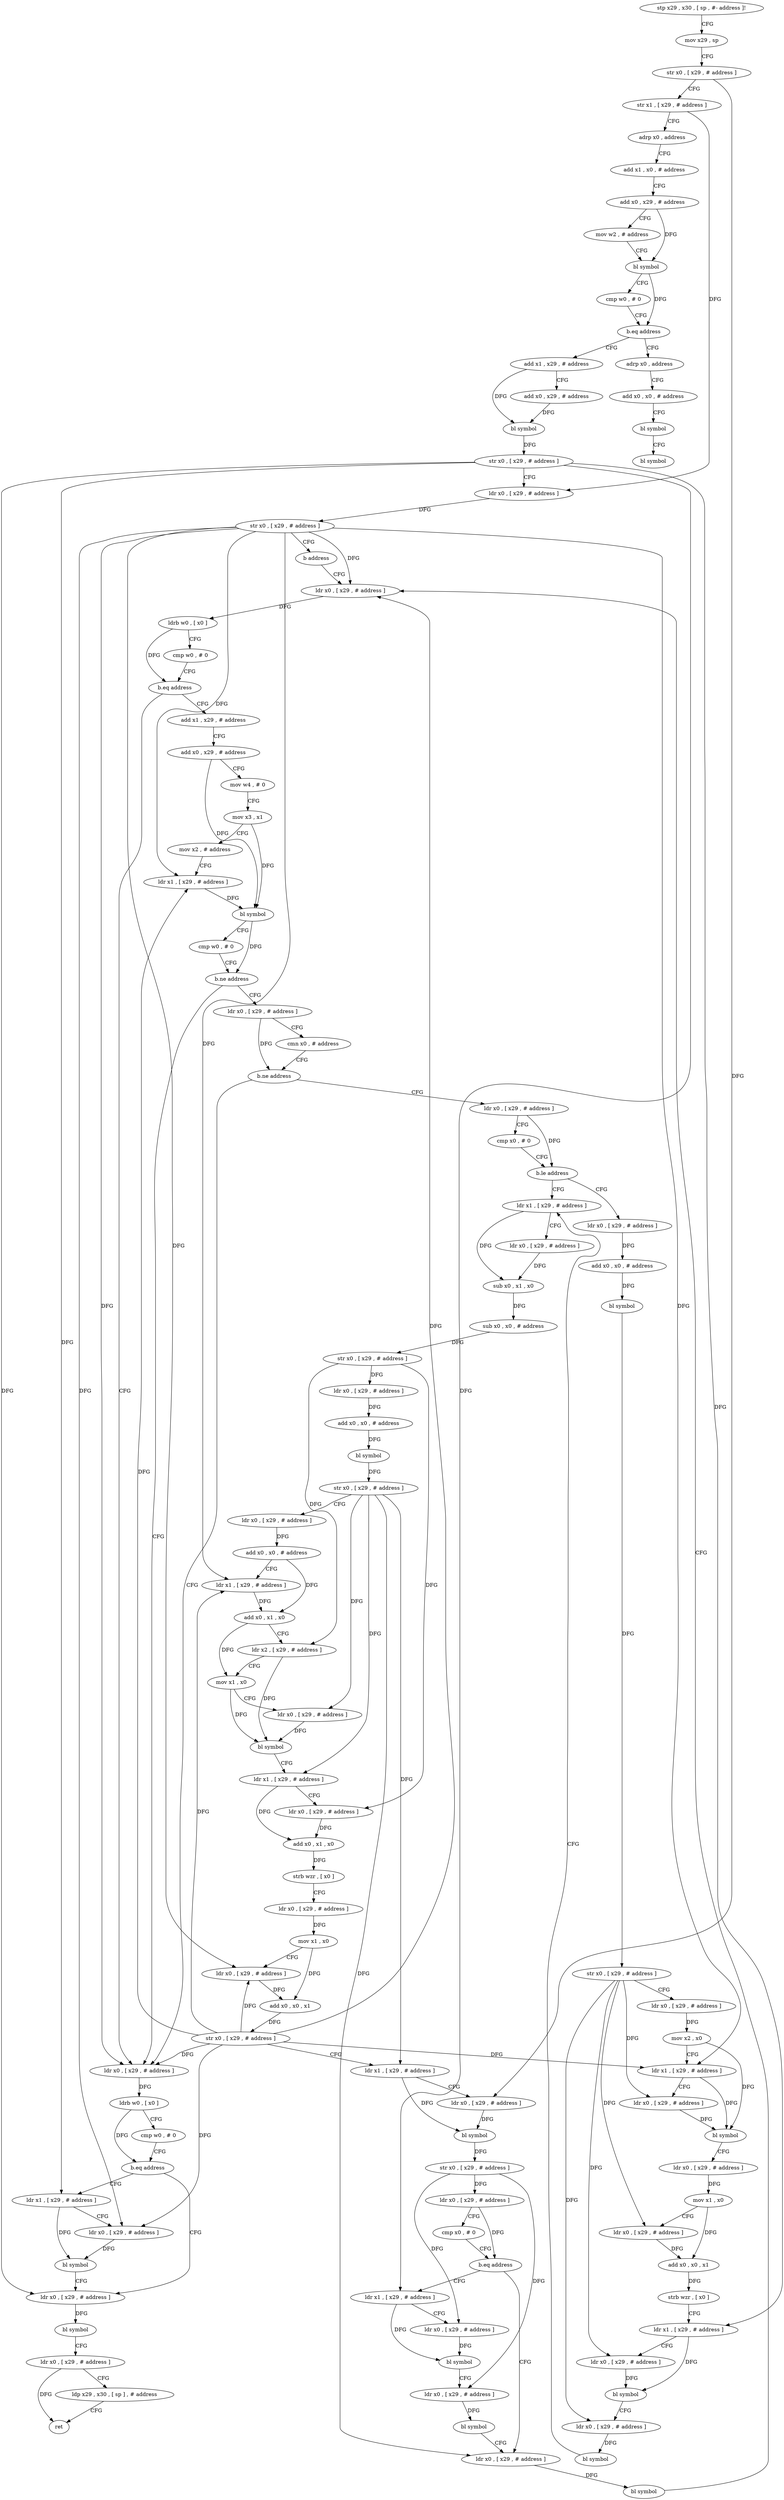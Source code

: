 digraph "func" {
"4219700" [label = "stp x29 , x30 , [ sp , #- address ]!" ]
"4219704" [label = "mov x29 , sp" ]
"4219708" [label = "str x0 , [ x29 , # address ]" ]
"4219712" [label = "str x1 , [ x29 , # address ]" ]
"4219716" [label = "adrp x0 , address" ]
"4219720" [label = "add x1 , x0 , # address" ]
"4219724" [label = "add x0 , x29 , # address" ]
"4219728" [label = "mov w2 , # address" ]
"4219732" [label = "bl symbol" ]
"4219736" [label = "cmp w0 , # 0" ]
"4219740" [label = "b.eq address" ]
"4219760" [label = "add x1 , x29 , # address" ]
"4219744" [label = "adrp x0 , address" ]
"4219764" [label = "add x0 , x29 , # address" ]
"4219768" [label = "bl symbol" ]
"4219772" [label = "str x0 , [ x29 , # address ]" ]
"4219776" [label = "ldr x0 , [ x29 , # address ]" ]
"4219780" [label = "str x0 , [ x29 , # address ]" ]
"4219784" [label = "b address" ]
"4220036" [label = "ldr x0 , [ x29 , # address ]" ]
"4219748" [label = "add x0 , x0 , # address" ]
"4219752" [label = "bl symbol" ]
"4219756" [label = "bl symbol" ]
"4220040" [label = "ldrb w0 , [ x0 ]" ]
"4220044" [label = "cmp w0 , # 0" ]
"4220048" [label = "b.eq address" ]
"4220100" [label = "ldr x0 , [ x29 , # address ]" ]
"4220052" [label = "add x1 , x29 , # address" ]
"4220104" [label = "ldrb w0 , [ x0 ]" ]
"4220108" [label = "cmp w0 , # 0" ]
"4220112" [label = "b.eq address" ]
"4220128" [label = "ldr x0 , [ x29 , # address ]" ]
"4220116" [label = "ldr x1 , [ x29 , # address ]" ]
"4220056" [label = "add x0 , x29 , # address" ]
"4220060" [label = "mov w4 , # 0" ]
"4220064" [label = "mov x3 , x1" ]
"4220068" [label = "mov x2 , # address" ]
"4220072" [label = "ldr x1 , [ x29 , # address ]" ]
"4220076" [label = "bl symbol" ]
"4220080" [label = "cmp w0 , # 0" ]
"4220084" [label = "b.ne address" ]
"4220088" [label = "ldr x0 , [ x29 , # address ]" ]
"4220132" [label = "bl symbol" ]
"4220136" [label = "ldr x0 , [ x29 , # address ]" ]
"4220140" [label = "ldp x29 , x30 , [ sp ] , # address" ]
"4220144" [label = "ret" ]
"4220120" [label = "ldr x0 , [ x29 , # address ]" ]
"4220124" [label = "bl symbol" ]
"4220092" [label = "cmn x0 , # address" ]
"4220096" [label = "b.ne address" ]
"4219788" [label = "ldr x0 , [ x29 , # address ]" ]
"4219792" [label = "cmp x0 , # 0" ]
"4219796" [label = "b.le address" ]
"4219876" [label = "ldr x1 , [ x29 , # address ]" ]
"4219800" [label = "ldr x0 , [ x29 , # address ]" ]
"4219880" [label = "ldr x0 , [ x29 , # address ]" ]
"4219884" [label = "sub x0 , x1 , x0" ]
"4219888" [label = "sub x0 , x0 , # address" ]
"4219892" [label = "str x0 , [ x29 , # address ]" ]
"4219896" [label = "ldr x0 , [ x29 , # address ]" ]
"4219900" [label = "add x0 , x0 , # address" ]
"4219904" [label = "bl symbol" ]
"4219908" [label = "str x0 , [ x29 , # address ]" ]
"4219912" [label = "ldr x0 , [ x29 , # address ]" ]
"4219916" [label = "add x0 , x0 , # address" ]
"4219920" [label = "ldr x1 , [ x29 , # address ]" ]
"4219924" [label = "add x0 , x1 , x0" ]
"4219928" [label = "ldr x2 , [ x29 , # address ]" ]
"4219932" [label = "mov x1 , x0" ]
"4219936" [label = "ldr x0 , [ x29 , # address ]" ]
"4219940" [label = "bl symbol" ]
"4219944" [label = "ldr x1 , [ x29 , # address ]" ]
"4219948" [label = "ldr x0 , [ x29 , # address ]" ]
"4219952" [label = "add x0 , x1 , x0" ]
"4219956" [label = "strb wzr , [ x0 ]" ]
"4219960" [label = "ldr x0 , [ x29 , # address ]" ]
"4219964" [label = "mov x1 , x0" ]
"4219968" [label = "ldr x0 , [ x29 , # address ]" ]
"4219972" [label = "add x0 , x0 , x1" ]
"4219976" [label = "str x0 , [ x29 , # address ]" ]
"4219980" [label = "ldr x1 , [ x29 , # address ]" ]
"4219984" [label = "ldr x0 , [ x29 , # address ]" ]
"4219988" [label = "bl symbol" ]
"4219992" [label = "str x0 , [ x29 , # address ]" ]
"4219996" [label = "ldr x0 , [ x29 , # address ]" ]
"4220000" [label = "cmp x0 , # 0" ]
"4220004" [label = "b.eq address" ]
"4220028" [label = "ldr x0 , [ x29 , # address ]" ]
"4220008" [label = "ldr x1 , [ x29 , # address ]" ]
"4219804" [label = "add x0 , x0 , # address" ]
"4219808" [label = "bl symbol" ]
"4219812" [label = "str x0 , [ x29 , # address ]" ]
"4219816" [label = "ldr x0 , [ x29 , # address ]" ]
"4219820" [label = "mov x2 , x0" ]
"4219824" [label = "ldr x1 , [ x29 , # address ]" ]
"4219828" [label = "ldr x0 , [ x29 , # address ]" ]
"4219832" [label = "bl symbol" ]
"4219836" [label = "ldr x0 , [ x29 , # address ]" ]
"4219840" [label = "mov x1 , x0" ]
"4219844" [label = "ldr x0 , [ x29 , # address ]" ]
"4219848" [label = "add x0 , x0 , x1" ]
"4219852" [label = "strb wzr , [ x0 ]" ]
"4219856" [label = "ldr x1 , [ x29 , # address ]" ]
"4219860" [label = "ldr x0 , [ x29 , # address ]" ]
"4219864" [label = "bl symbol" ]
"4219868" [label = "ldr x0 , [ x29 , # address ]" ]
"4219872" [label = "bl symbol" ]
"4220032" [label = "bl symbol" ]
"4220012" [label = "ldr x0 , [ x29 , # address ]" ]
"4220016" [label = "bl symbol" ]
"4220020" [label = "ldr x0 , [ x29 , # address ]" ]
"4220024" [label = "bl symbol" ]
"4219700" -> "4219704" [ label = "CFG" ]
"4219704" -> "4219708" [ label = "CFG" ]
"4219708" -> "4219712" [ label = "CFG" ]
"4219708" -> "4219984" [ label = "DFG" ]
"4219712" -> "4219716" [ label = "CFG" ]
"4219712" -> "4219776" [ label = "DFG" ]
"4219716" -> "4219720" [ label = "CFG" ]
"4219720" -> "4219724" [ label = "CFG" ]
"4219724" -> "4219728" [ label = "CFG" ]
"4219724" -> "4219732" [ label = "DFG" ]
"4219728" -> "4219732" [ label = "CFG" ]
"4219732" -> "4219736" [ label = "CFG" ]
"4219732" -> "4219740" [ label = "DFG" ]
"4219736" -> "4219740" [ label = "CFG" ]
"4219740" -> "4219760" [ label = "CFG" ]
"4219740" -> "4219744" [ label = "CFG" ]
"4219760" -> "4219764" [ label = "CFG" ]
"4219760" -> "4219768" [ label = "DFG" ]
"4219744" -> "4219748" [ label = "CFG" ]
"4219764" -> "4219768" [ label = "DFG" ]
"4219768" -> "4219772" [ label = "DFG" ]
"4219772" -> "4219776" [ label = "CFG" ]
"4219772" -> "4220128" [ label = "DFG" ]
"4219772" -> "4220116" [ label = "DFG" ]
"4219772" -> "4219856" [ label = "DFG" ]
"4219772" -> "4220008" [ label = "DFG" ]
"4219776" -> "4219780" [ label = "DFG" ]
"4219780" -> "4219784" [ label = "CFG" ]
"4219780" -> "4220036" [ label = "DFG" ]
"4219780" -> "4220100" [ label = "DFG" ]
"4219780" -> "4220072" [ label = "DFG" ]
"4219780" -> "4220120" [ label = "DFG" ]
"4219780" -> "4219920" [ label = "DFG" ]
"4219780" -> "4219968" [ label = "DFG" ]
"4219780" -> "4219824" [ label = "DFG" ]
"4219784" -> "4220036" [ label = "CFG" ]
"4220036" -> "4220040" [ label = "DFG" ]
"4219748" -> "4219752" [ label = "CFG" ]
"4219752" -> "4219756" [ label = "CFG" ]
"4220040" -> "4220044" [ label = "CFG" ]
"4220040" -> "4220048" [ label = "DFG" ]
"4220044" -> "4220048" [ label = "CFG" ]
"4220048" -> "4220100" [ label = "CFG" ]
"4220048" -> "4220052" [ label = "CFG" ]
"4220100" -> "4220104" [ label = "DFG" ]
"4220052" -> "4220056" [ label = "CFG" ]
"4220104" -> "4220108" [ label = "CFG" ]
"4220104" -> "4220112" [ label = "DFG" ]
"4220108" -> "4220112" [ label = "CFG" ]
"4220112" -> "4220128" [ label = "CFG" ]
"4220112" -> "4220116" [ label = "CFG" ]
"4220128" -> "4220132" [ label = "DFG" ]
"4220116" -> "4220120" [ label = "CFG" ]
"4220116" -> "4220124" [ label = "DFG" ]
"4220056" -> "4220060" [ label = "CFG" ]
"4220056" -> "4220076" [ label = "DFG" ]
"4220060" -> "4220064" [ label = "CFG" ]
"4220064" -> "4220068" [ label = "CFG" ]
"4220064" -> "4220076" [ label = "DFG" ]
"4220068" -> "4220072" [ label = "CFG" ]
"4220072" -> "4220076" [ label = "DFG" ]
"4220076" -> "4220080" [ label = "CFG" ]
"4220076" -> "4220084" [ label = "DFG" ]
"4220080" -> "4220084" [ label = "CFG" ]
"4220084" -> "4220100" [ label = "CFG" ]
"4220084" -> "4220088" [ label = "CFG" ]
"4220088" -> "4220092" [ label = "CFG" ]
"4220088" -> "4220096" [ label = "DFG" ]
"4220132" -> "4220136" [ label = "CFG" ]
"4220136" -> "4220140" [ label = "CFG" ]
"4220136" -> "4220144" [ label = "DFG" ]
"4220140" -> "4220144" [ label = "CFG" ]
"4220120" -> "4220124" [ label = "DFG" ]
"4220124" -> "4220128" [ label = "CFG" ]
"4220092" -> "4220096" [ label = "CFG" ]
"4220096" -> "4219788" [ label = "CFG" ]
"4220096" -> "4220100" [ label = "CFG" ]
"4219788" -> "4219792" [ label = "CFG" ]
"4219788" -> "4219796" [ label = "DFG" ]
"4219792" -> "4219796" [ label = "CFG" ]
"4219796" -> "4219876" [ label = "CFG" ]
"4219796" -> "4219800" [ label = "CFG" ]
"4219876" -> "4219880" [ label = "CFG" ]
"4219876" -> "4219884" [ label = "DFG" ]
"4219800" -> "4219804" [ label = "DFG" ]
"4219880" -> "4219884" [ label = "DFG" ]
"4219884" -> "4219888" [ label = "DFG" ]
"4219888" -> "4219892" [ label = "DFG" ]
"4219892" -> "4219896" [ label = "DFG" ]
"4219892" -> "4219928" [ label = "DFG" ]
"4219892" -> "4219948" [ label = "DFG" ]
"4219896" -> "4219900" [ label = "DFG" ]
"4219900" -> "4219904" [ label = "DFG" ]
"4219904" -> "4219908" [ label = "DFG" ]
"4219908" -> "4219912" [ label = "CFG" ]
"4219908" -> "4219936" [ label = "DFG" ]
"4219908" -> "4219944" [ label = "DFG" ]
"4219908" -> "4219980" [ label = "DFG" ]
"4219908" -> "4220028" [ label = "DFG" ]
"4219912" -> "4219916" [ label = "DFG" ]
"4219916" -> "4219920" [ label = "CFG" ]
"4219916" -> "4219924" [ label = "DFG" ]
"4219920" -> "4219924" [ label = "DFG" ]
"4219924" -> "4219928" [ label = "CFG" ]
"4219924" -> "4219932" [ label = "DFG" ]
"4219928" -> "4219932" [ label = "CFG" ]
"4219928" -> "4219940" [ label = "DFG" ]
"4219932" -> "4219936" [ label = "CFG" ]
"4219932" -> "4219940" [ label = "DFG" ]
"4219936" -> "4219940" [ label = "DFG" ]
"4219940" -> "4219944" [ label = "CFG" ]
"4219944" -> "4219948" [ label = "CFG" ]
"4219944" -> "4219952" [ label = "DFG" ]
"4219948" -> "4219952" [ label = "DFG" ]
"4219952" -> "4219956" [ label = "DFG" ]
"4219956" -> "4219960" [ label = "CFG" ]
"4219960" -> "4219964" [ label = "DFG" ]
"4219964" -> "4219968" [ label = "CFG" ]
"4219964" -> "4219972" [ label = "DFG" ]
"4219968" -> "4219972" [ label = "DFG" ]
"4219972" -> "4219976" [ label = "DFG" ]
"4219976" -> "4219980" [ label = "CFG" ]
"4219976" -> "4220036" [ label = "DFG" ]
"4219976" -> "4220100" [ label = "DFG" ]
"4219976" -> "4220072" [ label = "DFG" ]
"4219976" -> "4220120" [ label = "DFG" ]
"4219976" -> "4219920" [ label = "DFG" ]
"4219976" -> "4219968" [ label = "DFG" ]
"4219976" -> "4219824" [ label = "DFG" ]
"4219980" -> "4219984" [ label = "CFG" ]
"4219980" -> "4219988" [ label = "DFG" ]
"4219984" -> "4219988" [ label = "DFG" ]
"4219988" -> "4219992" [ label = "DFG" ]
"4219992" -> "4219996" [ label = "DFG" ]
"4219992" -> "4220012" [ label = "DFG" ]
"4219992" -> "4220020" [ label = "DFG" ]
"4219996" -> "4220000" [ label = "CFG" ]
"4219996" -> "4220004" [ label = "DFG" ]
"4220000" -> "4220004" [ label = "CFG" ]
"4220004" -> "4220028" [ label = "CFG" ]
"4220004" -> "4220008" [ label = "CFG" ]
"4220028" -> "4220032" [ label = "DFG" ]
"4220008" -> "4220012" [ label = "CFG" ]
"4220008" -> "4220016" [ label = "DFG" ]
"4219804" -> "4219808" [ label = "DFG" ]
"4219808" -> "4219812" [ label = "DFG" ]
"4219812" -> "4219816" [ label = "CFG" ]
"4219812" -> "4219828" [ label = "DFG" ]
"4219812" -> "4219844" [ label = "DFG" ]
"4219812" -> "4219860" [ label = "DFG" ]
"4219812" -> "4219868" [ label = "DFG" ]
"4219816" -> "4219820" [ label = "DFG" ]
"4219820" -> "4219824" [ label = "CFG" ]
"4219820" -> "4219832" [ label = "DFG" ]
"4219824" -> "4219828" [ label = "CFG" ]
"4219824" -> "4219832" [ label = "DFG" ]
"4219828" -> "4219832" [ label = "DFG" ]
"4219832" -> "4219836" [ label = "CFG" ]
"4219836" -> "4219840" [ label = "DFG" ]
"4219840" -> "4219844" [ label = "CFG" ]
"4219840" -> "4219848" [ label = "DFG" ]
"4219844" -> "4219848" [ label = "DFG" ]
"4219848" -> "4219852" [ label = "DFG" ]
"4219852" -> "4219856" [ label = "CFG" ]
"4219856" -> "4219860" [ label = "CFG" ]
"4219856" -> "4219864" [ label = "DFG" ]
"4219860" -> "4219864" [ label = "DFG" ]
"4219864" -> "4219868" [ label = "CFG" ]
"4219868" -> "4219872" [ label = "DFG" ]
"4219872" -> "4219876" [ label = "CFG" ]
"4220032" -> "4220036" [ label = "CFG" ]
"4220012" -> "4220016" [ label = "DFG" ]
"4220016" -> "4220020" [ label = "CFG" ]
"4220020" -> "4220024" [ label = "DFG" ]
"4220024" -> "4220028" [ label = "CFG" ]
}
